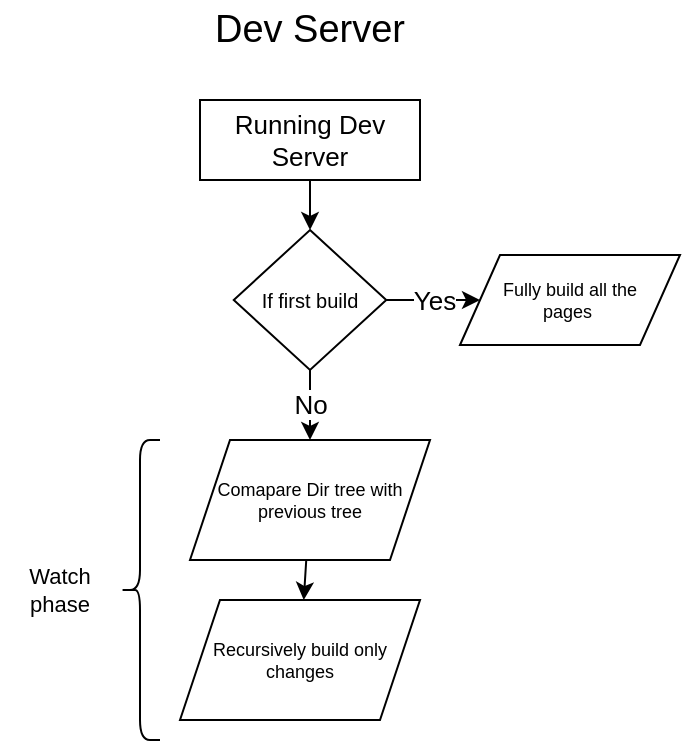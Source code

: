 <mxfile>
    <diagram id="3Lx8oTtK_eFZFtYDq6zQ" name="Page-1">
        <mxGraphModel dx="832" dy="467" grid="1" gridSize="10" guides="1" tooltips="1" connect="1" arrows="1" fold="1" page="1" pageScale="1" pageWidth="850" pageHeight="1100" math="0" shadow="0">
            <root>
                <mxCell id="0"/>
                <mxCell id="1" parent="0"/>
                <mxCell id="2" value="Dev Server" style="text;strokeColor=none;align=center;fillColor=none;html=1;verticalAlign=middle;whiteSpace=wrap;rounded=0;fontSize=19;" vertex="1" parent="1">
                    <mxGeometry x="100" y="60" width="110" height="30" as="geometry"/>
                </mxCell>
                <mxCell id="7" style="edgeStyle=none;html=1;exitX=0.5;exitY=1;exitDx=0;exitDy=0;entryX=0.5;entryY=0;entryDx=0;entryDy=0;fontSize=13;" edge="1" parent="1" source="5" target="6">
                    <mxGeometry relative="1" as="geometry"/>
                </mxCell>
                <mxCell id="5" value="Running Dev Server" style="rounded=0;whiteSpace=wrap;html=1;fontSize=13;" vertex="1" parent="1">
                    <mxGeometry x="100" y="110" width="110" height="40" as="geometry"/>
                </mxCell>
                <mxCell id="10" value="Yes" style="edgeStyle=none;html=1;exitX=1;exitY=0.5;exitDx=0;exitDy=0;fontSize=13;" edge="1" parent="1" source="6" target="8">
                    <mxGeometry relative="1" as="geometry"/>
                </mxCell>
                <mxCell id="12" value="No" style="edgeStyle=none;html=1;exitX=0.5;exitY=1;exitDx=0;exitDy=0;entryX=0.5;entryY=0;entryDx=0;entryDy=0;fontSize=13;" edge="1" parent="1" source="6" target="11">
                    <mxGeometry relative="1" as="geometry"/>
                </mxCell>
                <mxCell id="6" value="If first build" style="rhombus;whiteSpace=wrap;html=1;fontSize=10;" vertex="1" parent="1">
                    <mxGeometry x="116.88" y="175" width="76.25" height="70" as="geometry"/>
                </mxCell>
                <mxCell id="8" value="Fully build all the &lt;br&gt;pages&amp;nbsp;" style="shape=parallelogram;perimeter=parallelogramPerimeter;whiteSpace=wrap;html=1;fixedSize=1;fontSize=9;" vertex="1" parent="1">
                    <mxGeometry x="230" y="187.5" width="110" height="45" as="geometry"/>
                </mxCell>
                <mxCell id="16" value="" style="edgeStyle=none;html=1;fontSize=9;" edge="1" parent="1" source="11" target="15">
                    <mxGeometry relative="1" as="geometry"/>
                </mxCell>
                <mxCell id="11" value="Comapare Dir tree with previous tree" style="shape=parallelogram;perimeter=parallelogramPerimeter;whiteSpace=wrap;html=1;fixedSize=1;fontSize=9;" vertex="1" parent="1">
                    <mxGeometry x="95" y="280" width="120" height="60" as="geometry"/>
                </mxCell>
                <mxCell id="15" value="Recursively build only changes" style="shape=parallelogram;perimeter=parallelogramPerimeter;whiteSpace=wrap;html=1;fixedSize=1;fontSize=9;" vertex="1" parent="1">
                    <mxGeometry x="90" y="360" width="120" height="60" as="geometry"/>
                </mxCell>
                <mxCell id="17" value="Watch phase" style="text;strokeColor=none;align=center;fillColor=none;html=1;verticalAlign=middle;whiteSpace=wrap;rounded=0;fontSize=11;" vertex="1" parent="1">
                    <mxGeometry y="340" width="60" height="30" as="geometry"/>
                </mxCell>
                <mxCell id="18" value="" style="shape=curlyBracket;whiteSpace=wrap;html=1;rounded=1;labelPosition=left;verticalLabelPosition=middle;align=right;verticalAlign=middle;fontSize=11;" vertex="1" parent="1">
                    <mxGeometry x="60" y="280" width="20" height="150" as="geometry"/>
                </mxCell>
            </root>
        </mxGraphModel>
    </diagram>
</mxfile>